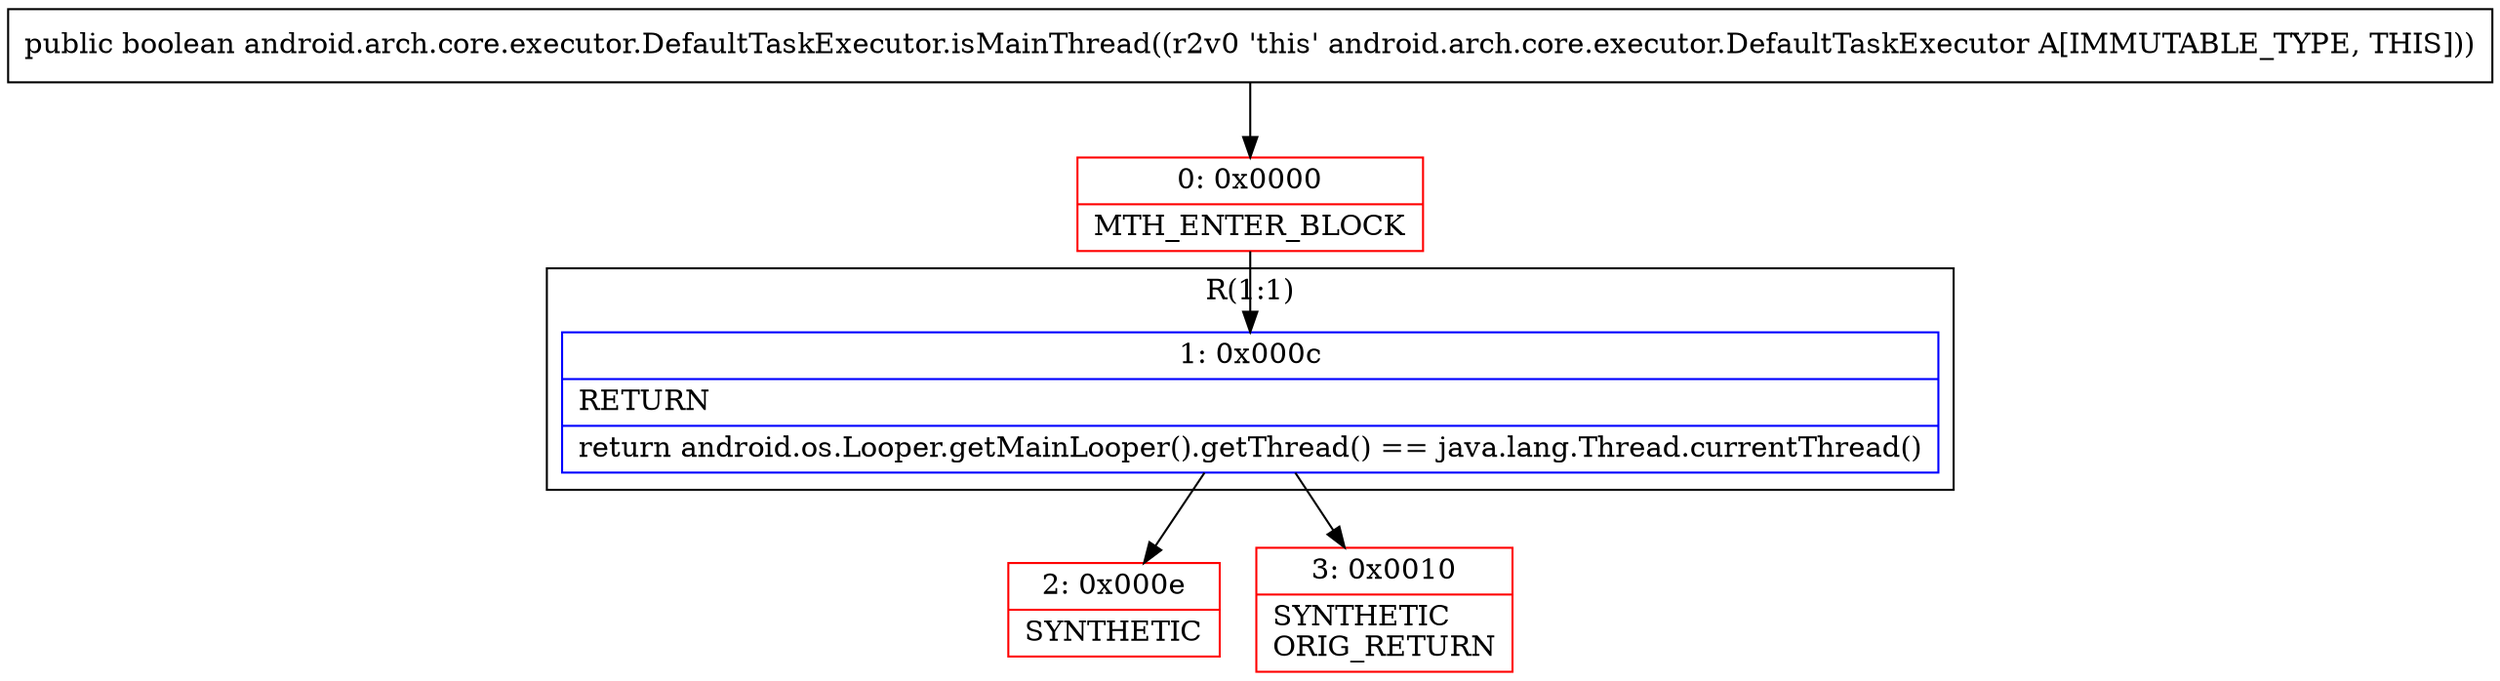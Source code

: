 digraph "CFG forandroid.arch.core.executor.DefaultTaskExecutor.isMainThread()Z" {
subgraph cluster_Region_1515758470 {
label = "R(1:1)";
node [shape=record,color=blue];
Node_1 [shape=record,label="{1\:\ 0x000c|RETURN\l|return android.os.Looper.getMainLooper().getThread() == java.lang.Thread.currentThread()\l}"];
}
Node_0 [shape=record,color=red,label="{0\:\ 0x0000|MTH_ENTER_BLOCK\l}"];
Node_2 [shape=record,color=red,label="{2\:\ 0x000e|SYNTHETIC\l}"];
Node_3 [shape=record,color=red,label="{3\:\ 0x0010|SYNTHETIC\lORIG_RETURN\l}"];
MethodNode[shape=record,label="{public boolean android.arch.core.executor.DefaultTaskExecutor.isMainThread((r2v0 'this' android.arch.core.executor.DefaultTaskExecutor A[IMMUTABLE_TYPE, THIS])) }"];
MethodNode -> Node_0;
Node_1 -> Node_2;
Node_1 -> Node_3;
Node_0 -> Node_1;
}

